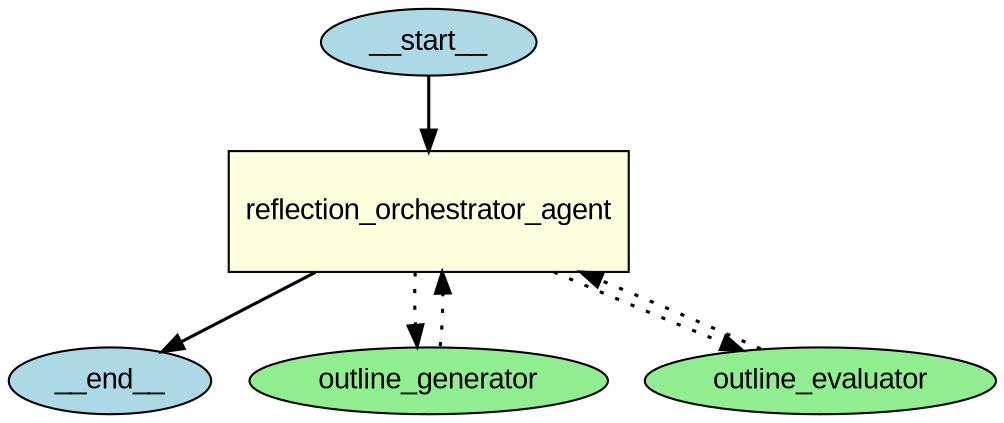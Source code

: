 
    digraph G {
        graph [splines=true];
        node [fontname="Arial"];
        edge [penwidth=1.5];
    "__start__" [label="__start__", shape=ellipse, style=filled, fillcolor=lightblue, width=0.5, height=0.3];"__end__" [label="__end__", shape=ellipse, style=filled, fillcolor=lightblue, width=0.5, height=0.3];"reflection_orchestrator_agent" [label="reflection_orchestrator_agent", shape=box, style=filled, fillcolor=lightyellow, width=1.5, height=0.8];"outline_generator" [label="outline_generator", shape=ellipse, style=filled, fillcolor=lightgreen, width=0.5, height=0.3];"outline_evaluator" [label="outline_evaluator", shape=ellipse, style=filled, fillcolor=lightgreen, width=0.5, height=0.3];"__start__" -> "reflection_orchestrator_agent";
        "reflection_orchestrator_agent" -> "outline_generator" [style=dotted, penwidth=1.5];
        "outline_generator" -> "reflection_orchestrator_agent" [style=dotted, penwidth=1.5];
        "reflection_orchestrator_agent" -> "outline_evaluator" [style=dotted, penwidth=1.5];
        "outline_evaluator" -> "reflection_orchestrator_agent" [style=dotted, penwidth=1.5];"reflection_orchestrator_agent" -> "__end__";}
